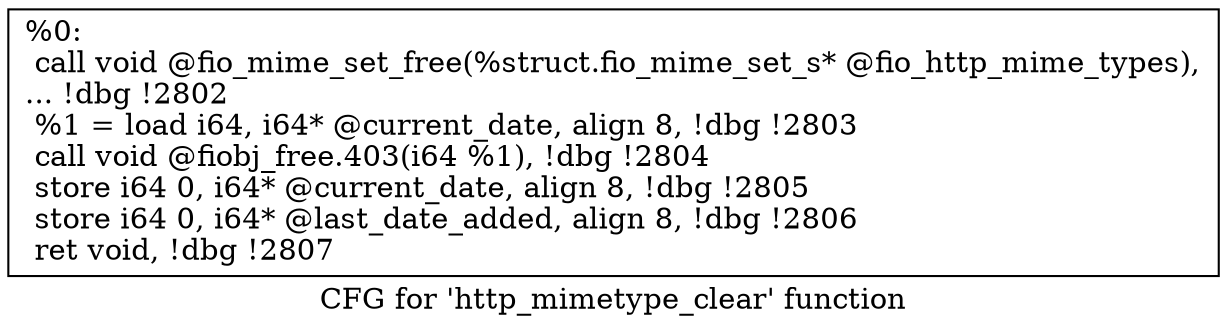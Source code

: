 digraph "CFG for 'http_mimetype_clear' function" {
	label="CFG for 'http_mimetype_clear' function";

	Node0x556852475ac0 [shape=record,label="{%0:\l  call void @fio_mime_set_free(%struct.fio_mime_set_s* @fio_http_mime_types),\l... !dbg !2802\l  %1 = load i64, i64* @current_date, align 8, !dbg !2803\l  call void @fiobj_free.403(i64 %1), !dbg !2804\l  store i64 0, i64* @current_date, align 8, !dbg !2805\l  store i64 0, i64* @last_date_added, align 8, !dbg !2806\l  ret void, !dbg !2807\l}"];
}
